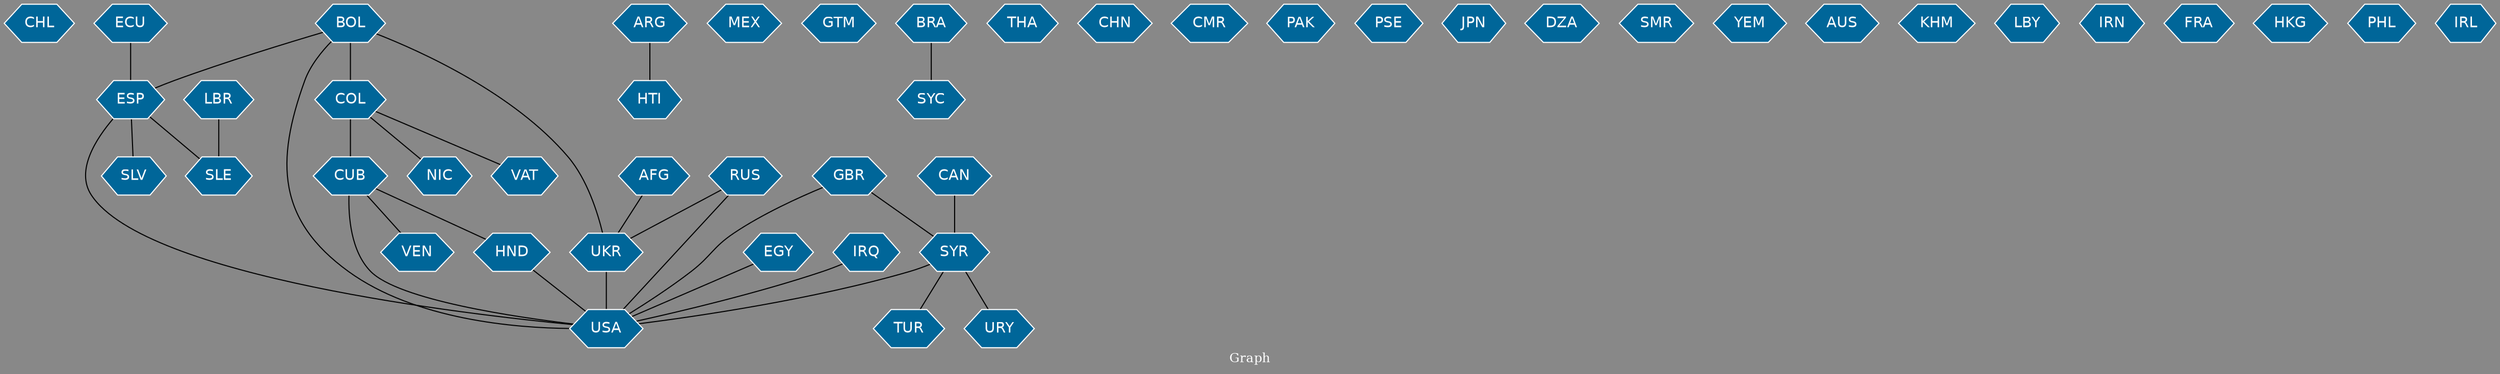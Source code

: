 // Countries together in item graph
graph {
	graph [bgcolor="#888888" fontcolor=white fontsize=12 label="Graph" outputorder=edgesfirst overlap=prism]
	node [color=white fillcolor="#006699" fontcolor=white fontname=Helvetica shape=hexagon style=filled]
	edge [arrowhead=open color=black fontcolor=white fontname=Courier fontsize=12]
		CHL [label=CHL]
		CUB [label=CUB]
		ARG [label=ARG]
		BOL [label=BOL]
		ESP [label=ESP]
		USA [label=USA]
		COL [label=COL]
		RUS [label=RUS]
		NIC [label=NIC]
		MEX [label=MEX]
		GBR [label=GBR]
		GTM [label=GTM]
		UKR [label=UKR]
		SYC [label=SYC]
		BRA [label=BRA]
		EGY [label=EGY]
		HTI [label=HTI]
		SYR [label=SYR]
		VEN [label=VEN]
		ECU [label=ECU]
		TUR [label=TUR]
		THA [label=THA]
		CHN [label=CHN]
		CMR [label=CMR]
		CAN [label=CAN]
		IRQ [label=IRQ]
		PAK [label=PAK]
		PSE [label=PSE]
		JPN [label=JPN]
		HND [label=HND]
		VAT [label=VAT]
		DZA [label=DZA]
		SMR [label=SMR]
		YEM [label=YEM]
		AUS [label=AUS]
		KHM [label=KHM]
		SLE [label=SLE]
		LBY [label=LBY]
		IRN [label=IRN]
		URY [label=URY]
		FRA [label=FRA]
		AFG [label=AFG]
		HKG [label=HKG]
		LBR [label=LBR]
		SLV [label=SLV]
		PHL [label=PHL]
		IRL [label=IRL]
			SYR -- USA [weight=2]
			COL -- VAT [weight=1]
			COL -- CUB [weight=2]
			ESP -- SLE [weight=1]
			BOL -- COL [weight=2]
			IRQ -- USA [weight=2]
			CUB -- HND [weight=2]
			SYR -- URY [weight=1]
			HND -- USA [weight=2]
			ESP -- SLV [weight=1]
			BOL -- USA [weight=1]
			BOL -- UKR [weight=1]
			EGY -- USA [weight=1]
			RUS -- USA [weight=1]
			ECU -- ESP [weight=1]
			RUS -- UKR [weight=5]
			ARG -- HTI [weight=1]
			SYR -- TUR [weight=1]
			CUB -- USA [weight=3]
			CAN -- SYR [weight=1]
			UKR -- USA [weight=1]
			LBR -- SLE [weight=1]
			BRA -- SYC [weight=1]
			ESP -- USA [weight=1]
			BOL -- ESP [weight=1]
			GBR -- USA [weight=1]
			COL -- NIC [weight=1]
			GBR -- SYR [weight=1]
			CUB -- VEN [weight=1]
			AFG -- UKR [weight=1]
}